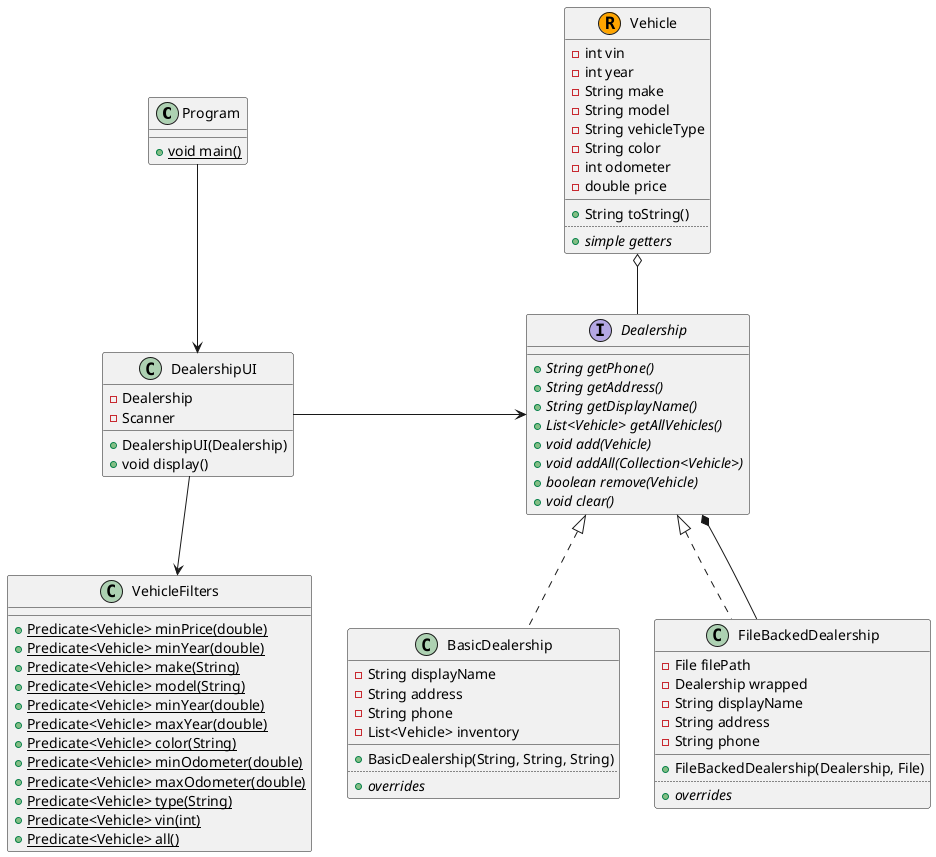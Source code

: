 @startuml
class Program {
+ {static} void main()
}
class DealershipUI {
- Dealership
- Scanner
+ DealershipUI(Dealership)
+ void display()
}
together {
    interface Dealership {
    + {abstract} String getPhone()
    + {abstract} String getAddress()
    + {abstract} String getDisplayName()
    + {abstract} List<Vehicle> getAllVehicles()
    + {abstract} void add(Vehicle)
    + {abstract} void addAll(Collection<Vehicle>)
    + {abstract} boolean remove(Vehicle)
    + {abstract} void clear()
    }
    class BasicDealership implements Dealership {
    - String displayName
    - String address
    - String phone
    - List<Vehicle> inventory
    __
    + BasicDealership(String, String, String)
    ..
    + {abstract} {method} overrides
    }
    class FileBackedDealership Implements Dealership {
    - File filePath
    - Dealership wrapped
    - String displayName
    - String address
    - String phone
    __
    + FileBackedDealership(Dealership, File)
    ..
    + {abstract} {method} overrides
    }
}
class Vehicle << (R,orange) >> {
- int vin
- int year
- String make
- String model
- String vehicleType
- String color
- int odometer
- double price
__
+ String toString()
..
+ {abstract} {method} simple getters
}
class VehicleFilters {
+ {static} Predicate<Vehicle> minPrice(double)
+ {static} Predicate<Vehicle> minYear(double)
+ {static} Predicate<Vehicle> make(String)
+ {static} Predicate<Vehicle> model(String)
+ {static} Predicate<Vehicle> minYear(double)
+ {static} Predicate<Vehicle> maxYear(double)
+ {static} Predicate<Vehicle> color(String)
+ {static} Predicate<Vehicle> minOdometer(double)
+ {static} Predicate<Vehicle> maxOdometer(double)
+ {static} Predicate<Vehicle> type(String)
+ {static} Predicate<Vehicle> vin(int)
+ {static} Predicate<Vehicle> all()
}

Dealership *-- FileBackedDealership
Vehicle o-- Dealership
DealershipUI <-u- Program
Dealership <- DealershipUI
VehicleFilters <-u- DealershipUI
@enduml